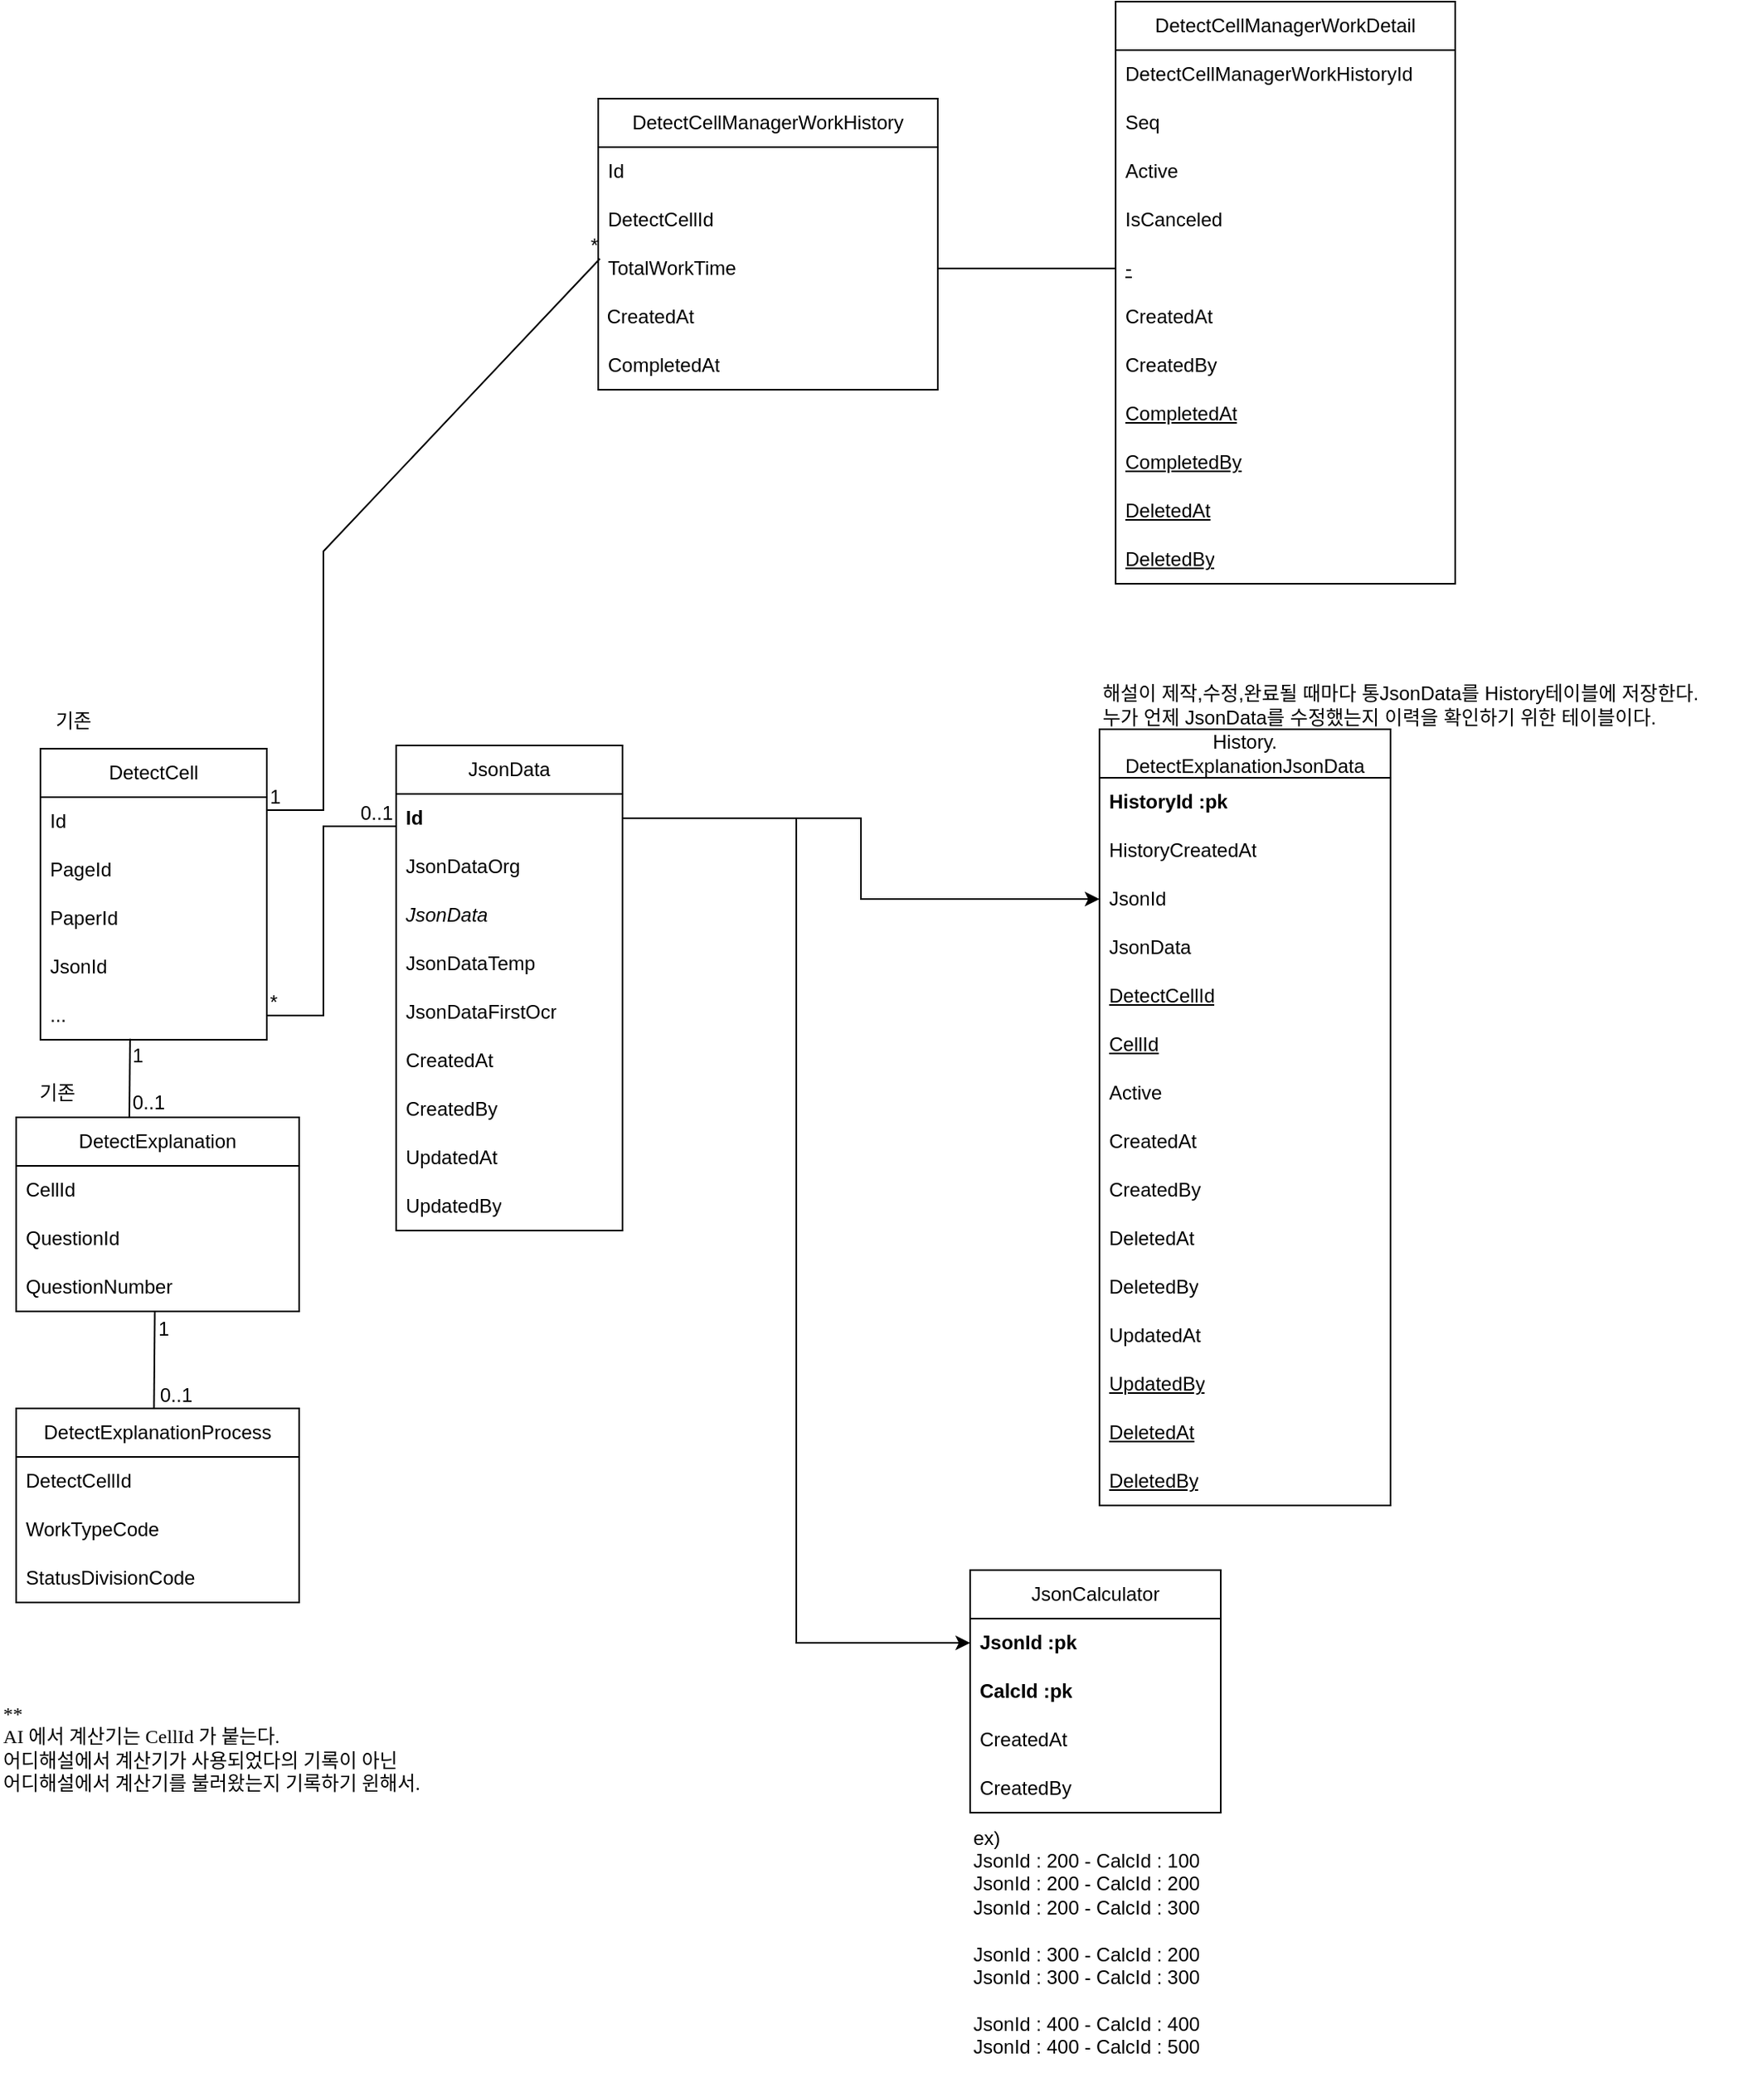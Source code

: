 <mxfile version="25.0.3">
  <diagram id="C5RBs43oDa-KdzZeNtuy" name="Page-1">
    <mxGraphModel dx="1247" dy="642" grid="1" gridSize="10" guides="1" tooltips="1" connect="1" arrows="1" fold="1" page="1" pageScale="1" pageWidth="827" pageHeight="1169" math="0" shadow="0">
      <root>
        <mxCell id="WIyWlLk6GJQsqaUBKTNV-0" />
        <mxCell id="WIyWlLk6GJQsqaUBKTNV-1" parent="WIyWlLk6GJQsqaUBKTNV-0" />
        <mxCell id="RVwB3K6hN_vWvZm14Bsj-29" value="JsonCalculator" style="swimlane;fontStyle=0;childLayout=stackLayout;horizontal=1;startSize=30;horizontalStack=0;resizeParent=1;resizeParentMax=0;resizeLast=0;collapsible=1;marginBottom=0;whiteSpace=wrap;html=1;" parent="WIyWlLk6GJQsqaUBKTNV-1" vertex="1">
          <mxGeometry x="720" y="1400" width="155" height="150" as="geometry" />
        </mxCell>
        <mxCell id="RVwB3K6hN_vWvZm14Bsj-33" value="&lt;b&gt;JsonId :pk&lt;/b&gt;" style="text;strokeColor=none;fillColor=none;align=left;verticalAlign=middle;spacingLeft=4;spacingRight=4;overflow=hidden;points=[[0,0.5],[1,0.5]];portConstraint=eastwest;rotatable=0;whiteSpace=wrap;html=1;" parent="RVwB3K6hN_vWvZm14Bsj-29" vertex="1">
          <mxGeometry y="30" width="155" height="30" as="geometry" />
        </mxCell>
        <mxCell id="RVwB3K6hN_vWvZm14Bsj-30" value="&lt;b&gt;CalcId :pk&lt;/b&gt;" style="text;strokeColor=none;fillColor=none;align=left;verticalAlign=middle;spacingLeft=4;spacingRight=4;overflow=hidden;points=[[0,0.5],[1,0.5]];portConstraint=eastwest;rotatable=0;whiteSpace=wrap;html=1;" parent="RVwB3K6hN_vWvZm14Bsj-29" vertex="1">
          <mxGeometry y="60" width="155" height="30" as="geometry" />
        </mxCell>
        <mxCell id="RVwB3K6hN_vWvZm14Bsj-118" value="CreatedAt" style="text;strokeColor=none;fillColor=none;align=left;verticalAlign=middle;spacingLeft=4;spacingRight=4;overflow=hidden;points=[[0,0.5],[1,0.5]];portConstraint=eastwest;rotatable=0;whiteSpace=wrap;html=1;" parent="RVwB3K6hN_vWvZm14Bsj-29" vertex="1">
          <mxGeometry y="90" width="155" height="30" as="geometry" />
        </mxCell>
        <mxCell id="RVwB3K6hN_vWvZm14Bsj-119" value="CreatedBy" style="text;strokeColor=none;fillColor=none;align=left;verticalAlign=middle;spacingLeft=4;spacingRight=4;overflow=hidden;points=[[0,0.5],[1,0.5]];portConstraint=eastwest;rotatable=0;whiteSpace=wrap;html=1;" parent="RVwB3K6hN_vWvZm14Bsj-29" vertex="1">
          <mxGeometry y="120" width="155" height="30" as="geometry" />
        </mxCell>
        <mxCell id="RVwB3K6hN_vWvZm14Bsj-75" value="JsonData" style="swimlane;fontStyle=0;childLayout=stackLayout;horizontal=1;startSize=30;horizontalStack=0;resizeParent=1;resizeParentMax=0;resizeLast=0;collapsible=1;marginBottom=0;whiteSpace=wrap;html=1;" parent="WIyWlLk6GJQsqaUBKTNV-1" vertex="1">
          <mxGeometry x="365" y="890" width="140" height="300" as="geometry" />
        </mxCell>
        <mxCell id="RVwB3K6hN_vWvZm14Bsj-76" value="&lt;b&gt;Id&lt;/b&gt;" style="text;strokeColor=none;fillColor=none;align=left;verticalAlign=middle;spacingLeft=4;spacingRight=4;overflow=hidden;points=[[0,0.5],[1,0.5]];portConstraint=eastwest;rotatable=0;whiteSpace=wrap;html=1;" parent="RVwB3K6hN_vWvZm14Bsj-75" vertex="1">
          <mxGeometry y="30" width="140" height="30" as="geometry" />
        </mxCell>
        <mxCell id="RVwB3K6hN_vWvZm14Bsj-77" value="JsonDataOrg" style="text;strokeColor=none;fillColor=none;align=left;verticalAlign=middle;spacingLeft=4;spacingRight=4;overflow=hidden;points=[[0,0.5],[1,0.5]];portConstraint=eastwest;rotatable=0;whiteSpace=wrap;html=1;" parent="RVwB3K6hN_vWvZm14Bsj-75" vertex="1">
          <mxGeometry y="60" width="140" height="30" as="geometry" />
        </mxCell>
        <mxCell id="RVwB3K6hN_vWvZm14Bsj-78" value="&lt;i style=&quot;&quot;&gt;JsonData&lt;/i&gt;" style="text;strokeColor=none;fillColor=none;align=left;verticalAlign=middle;spacingLeft=4;spacingRight=4;overflow=hidden;points=[[0,0.5],[1,0.5]];portConstraint=eastwest;rotatable=0;whiteSpace=wrap;html=1;" parent="RVwB3K6hN_vWvZm14Bsj-75" vertex="1">
          <mxGeometry y="90" width="140" height="30" as="geometry" />
        </mxCell>
        <mxCell id="RVwB3K6hN_vWvZm14Bsj-86" value="JsonDataTemp" style="text;strokeColor=none;fillColor=none;align=left;verticalAlign=middle;spacingLeft=4;spacingRight=4;overflow=hidden;points=[[0,0.5],[1,0.5]];portConstraint=eastwest;rotatable=0;whiteSpace=wrap;html=1;" parent="RVwB3K6hN_vWvZm14Bsj-75" vertex="1">
          <mxGeometry y="120" width="140" height="30" as="geometry" />
        </mxCell>
        <mxCell id="RVwB3K6hN_vWvZm14Bsj-87" value="JsonDataFirstOcr" style="text;strokeColor=none;fillColor=none;align=left;verticalAlign=middle;spacingLeft=4;spacingRight=4;overflow=hidden;points=[[0,0.5],[1,0.5]];portConstraint=eastwest;rotatable=0;whiteSpace=wrap;html=1;" parent="RVwB3K6hN_vWvZm14Bsj-75" vertex="1">
          <mxGeometry y="150" width="140" height="30" as="geometry" />
        </mxCell>
        <mxCell id="RVwB3K6hN_vWvZm14Bsj-106" value="CreatedAt" style="text;strokeColor=none;fillColor=none;align=left;verticalAlign=middle;spacingLeft=4;spacingRight=4;overflow=hidden;points=[[0,0.5],[1,0.5]];portConstraint=eastwest;rotatable=0;whiteSpace=wrap;html=1;" parent="RVwB3K6hN_vWvZm14Bsj-75" vertex="1">
          <mxGeometry y="180" width="140" height="30" as="geometry" />
        </mxCell>
        <mxCell id="RVwB3K6hN_vWvZm14Bsj-107" value="CreatedBy" style="text;strokeColor=none;fillColor=none;align=left;verticalAlign=middle;spacingLeft=4;spacingRight=4;overflow=hidden;points=[[0,0.5],[1,0.5]];portConstraint=eastwest;rotatable=0;whiteSpace=wrap;html=1;" parent="RVwB3K6hN_vWvZm14Bsj-75" vertex="1">
          <mxGeometry y="210" width="140" height="30" as="geometry" />
        </mxCell>
        <mxCell id="RVwB3K6hN_vWvZm14Bsj-108" value="UpdatedAt" style="text;strokeColor=none;fillColor=none;align=left;verticalAlign=middle;spacingLeft=4;spacingRight=4;overflow=hidden;points=[[0,0.5],[1,0.5]];portConstraint=eastwest;rotatable=0;whiteSpace=wrap;html=1;" parent="RVwB3K6hN_vWvZm14Bsj-75" vertex="1">
          <mxGeometry y="240" width="140" height="30" as="geometry" />
        </mxCell>
        <mxCell id="RVwB3K6hN_vWvZm14Bsj-109" value="UpdatedBy" style="text;strokeColor=none;fillColor=none;align=left;verticalAlign=middle;spacingLeft=4;spacingRight=4;overflow=hidden;points=[[0,0.5],[1,0.5]];portConstraint=eastwest;rotatable=0;whiteSpace=wrap;html=1;" parent="RVwB3K6hN_vWvZm14Bsj-75" vertex="1">
          <mxGeometry y="270" width="140" height="30" as="geometry" />
        </mxCell>
        <mxCell id="RVwB3K6hN_vWvZm14Bsj-80" value="DetectCell" style="swimlane;fontStyle=0;childLayout=stackLayout;horizontal=1;startSize=30;horizontalStack=0;resizeParent=1;resizeParentMax=0;resizeLast=0;collapsible=1;marginBottom=0;whiteSpace=wrap;html=1;" parent="WIyWlLk6GJQsqaUBKTNV-1" vertex="1">
          <mxGeometry x="145" y="892" width="140" height="180" as="geometry" />
        </mxCell>
        <mxCell id="RVwB3K6hN_vWvZm14Bsj-81" value="Id" style="text;strokeColor=none;fillColor=none;align=left;verticalAlign=middle;spacingLeft=4;spacingRight=4;overflow=hidden;points=[[0,0.5],[1,0.5]];portConstraint=eastwest;rotatable=0;whiteSpace=wrap;html=1;" parent="RVwB3K6hN_vWvZm14Bsj-80" vertex="1">
          <mxGeometry y="30" width="140" height="30" as="geometry" />
        </mxCell>
        <mxCell id="RVwB3K6hN_vWvZm14Bsj-82" value="PageId" style="text;strokeColor=none;fillColor=none;align=left;verticalAlign=middle;spacingLeft=4;spacingRight=4;overflow=hidden;points=[[0,0.5],[1,0.5]];portConstraint=eastwest;rotatable=0;whiteSpace=wrap;html=1;" parent="RVwB3K6hN_vWvZm14Bsj-80" vertex="1">
          <mxGeometry y="60" width="140" height="30" as="geometry" />
        </mxCell>
        <mxCell id="RVwB3K6hN_vWvZm14Bsj-83" value="PaperId" style="text;strokeColor=none;fillColor=none;align=left;verticalAlign=middle;spacingLeft=4;spacingRight=4;overflow=hidden;points=[[0,0.5],[1,0.5]];portConstraint=eastwest;rotatable=0;whiteSpace=wrap;html=1;" parent="RVwB3K6hN_vWvZm14Bsj-80" vertex="1">
          <mxGeometry y="90" width="140" height="30" as="geometry" />
        </mxCell>
        <mxCell id="RVwB3K6hN_vWvZm14Bsj-124" value="JsonId" style="text;strokeColor=none;fillColor=none;align=left;verticalAlign=middle;spacingLeft=4;spacingRight=4;overflow=hidden;points=[[0,0.5],[1,0.5]];portConstraint=eastwest;rotatable=0;whiteSpace=wrap;html=1;" vertex="1" parent="RVwB3K6hN_vWvZm14Bsj-80">
          <mxGeometry y="120" width="140" height="30" as="geometry" />
        </mxCell>
        <mxCell id="RVwB3K6hN_vWvZm14Bsj-84" value="..." style="text;strokeColor=none;fillColor=none;align=left;verticalAlign=middle;spacingLeft=4;spacingRight=4;overflow=hidden;points=[[0,0.5],[1,0.5]];portConstraint=eastwest;rotatable=0;whiteSpace=wrap;html=1;" parent="RVwB3K6hN_vWvZm14Bsj-80" vertex="1">
          <mxGeometry y="150" width="140" height="30" as="geometry" />
        </mxCell>
        <mxCell id="RVwB3K6hN_vWvZm14Bsj-93" value="History.&lt;div&gt;DetectExplanationJsonData&lt;/div&gt;" style="swimlane;fontStyle=0;childLayout=stackLayout;horizontal=1;startSize=30;horizontalStack=0;resizeParent=1;resizeParentMax=0;resizeLast=0;collapsible=1;marginBottom=0;whiteSpace=wrap;html=1;" parent="WIyWlLk6GJQsqaUBKTNV-1" vertex="1">
          <mxGeometry x="800" y="880" width="180" height="480" as="geometry" />
        </mxCell>
        <mxCell id="RVwB3K6hN_vWvZm14Bsj-94" value="&lt;b&gt;HistoryId :pk&lt;/b&gt;" style="text;strokeColor=none;fillColor=none;align=left;verticalAlign=middle;spacingLeft=4;spacingRight=4;overflow=hidden;points=[[0,0.5],[1,0.5]];portConstraint=eastwest;rotatable=0;whiteSpace=wrap;html=1;" parent="RVwB3K6hN_vWvZm14Bsj-93" vertex="1">
          <mxGeometry y="30" width="180" height="30" as="geometry" />
        </mxCell>
        <mxCell id="RVwB3K6hN_vWvZm14Bsj-95" value="HistoryCreatedAt" style="text;strokeColor=none;fillColor=none;align=left;verticalAlign=middle;spacingLeft=4;spacingRight=4;overflow=hidden;points=[[0,0.5],[1,0.5]];portConstraint=eastwest;rotatable=0;whiteSpace=wrap;html=1;" parent="RVwB3K6hN_vWvZm14Bsj-93" vertex="1">
          <mxGeometry y="60" width="180" height="30" as="geometry" />
        </mxCell>
        <mxCell id="RVwB3K6hN_vWvZm14Bsj-96" value="JsonId" style="text;strokeColor=none;fillColor=none;align=left;verticalAlign=middle;spacingLeft=4;spacingRight=4;overflow=hidden;points=[[0,0.5],[1,0.5]];portConstraint=eastwest;rotatable=0;whiteSpace=wrap;html=1;" parent="RVwB3K6hN_vWvZm14Bsj-93" vertex="1">
          <mxGeometry y="90" width="180" height="30" as="geometry" />
        </mxCell>
        <mxCell id="RVwB3K6hN_vWvZm14Bsj-98" value="JsonData" style="text;strokeColor=none;fillColor=none;align=left;verticalAlign=middle;spacingLeft=4;spacingRight=4;overflow=hidden;points=[[0,0.5],[1,0.5]];portConstraint=eastwest;rotatable=0;whiteSpace=wrap;html=1;" parent="RVwB3K6hN_vWvZm14Bsj-93" vertex="1">
          <mxGeometry y="120" width="180" height="30" as="geometry" />
        </mxCell>
        <mxCell id="RVwB3K6hN_vWvZm14Bsj-99" value="&lt;u&gt;DetectCellId&lt;/u&gt;" style="text;strokeColor=none;fillColor=none;align=left;verticalAlign=middle;spacingLeft=4;spacingRight=4;overflow=hidden;points=[[0,0.5],[1,0.5]];portConstraint=eastwest;rotatable=0;whiteSpace=wrap;html=1;" parent="RVwB3K6hN_vWvZm14Bsj-93" vertex="1">
          <mxGeometry y="150" width="180" height="30" as="geometry" />
        </mxCell>
        <mxCell id="RVwB3K6hN_vWvZm14Bsj-123" value="&lt;u&gt;CellId&lt;/u&gt;" style="text;strokeColor=none;fillColor=none;align=left;verticalAlign=middle;spacingLeft=4;spacingRight=4;overflow=hidden;points=[[0,0.5],[1,0.5]];portConstraint=eastwest;rotatable=0;whiteSpace=wrap;html=1;" parent="RVwB3K6hN_vWvZm14Bsj-93" vertex="1">
          <mxGeometry y="180" width="180" height="30" as="geometry" />
        </mxCell>
        <mxCell id="ZvhzIcXURMFc8R926jFE-2" value="Active" style="text;strokeColor=none;fillColor=none;align=left;verticalAlign=middle;spacingLeft=4;spacingRight=4;overflow=hidden;points=[[0,0.5],[1,0.5]];portConstraint=eastwest;rotatable=0;whiteSpace=wrap;html=1;" vertex="1" parent="RVwB3K6hN_vWvZm14Bsj-93">
          <mxGeometry y="210" width="180" height="30" as="geometry" />
        </mxCell>
        <mxCell id="RVwB3K6hN_vWvZm14Bsj-101" value="CreatedAt" style="text;strokeColor=none;fillColor=none;align=left;verticalAlign=middle;spacingLeft=4;spacingRight=4;overflow=hidden;points=[[0,0.5],[1,0.5]];portConstraint=eastwest;rotatable=0;whiteSpace=wrap;html=1;" parent="RVwB3K6hN_vWvZm14Bsj-93" vertex="1">
          <mxGeometry y="240" width="180" height="30" as="geometry" />
        </mxCell>
        <mxCell id="RVwB3K6hN_vWvZm14Bsj-102" value="CreatedBy" style="text;strokeColor=none;fillColor=none;align=left;verticalAlign=middle;spacingLeft=4;spacingRight=4;overflow=hidden;points=[[0,0.5],[1,0.5]];portConstraint=eastwest;rotatable=0;whiteSpace=wrap;html=1;" parent="RVwB3K6hN_vWvZm14Bsj-93" vertex="1">
          <mxGeometry y="270" width="180" height="30" as="geometry" />
        </mxCell>
        <mxCell id="RVwB3K6hN_vWvZm14Bsj-103" value="DeletedAt" style="text;strokeColor=none;fillColor=none;align=left;verticalAlign=middle;spacingLeft=4;spacingRight=4;overflow=hidden;points=[[0,0.5],[1,0.5]];portConstraint=eastwest;rotatable=0;whiteSpace=wrap;html=1;" parent="RVwB3K6hN_vWvZm14Bsj-93" vertex="1">
          <mxGeometry y="300" width="180" height="30" as="geometry" />
        </mxCell>
        <mxCell id="DWPxnlm3FlXKutqttewt-55" value="DeletedBy" style="text;strokeColor=none;fillColor=none;align=left;verticalAlign=middle;spacingLeft=4;spacingRight=4;overflow=hidden;points=[[0,0.5],[1,0.5]];portConstraint=eastwest;rotatable=0;whiteSpace=wrap;html=1;" vertex="1" parent="RVwB3K6hN_vWvZm14Bsj-93">
          <mxGeometry y="330" width="180" height="30" as="geometry" />
        </mxCell>
        <mxCell id="DWPxnlm3FlXKutqttewt-54" value="UpdatedAt" style="text;strokeColor=none;fillColor=none;align=left;verticalAlign=middle;spacingLeft=4;spacingRight=4;overflow=hidden;points=[[0,0.5],[1,0.5]];portConstraint=eastwest;rotatable=0;whiteSpace=wrap;html=1;" vertex="1" parent="RVwB3K6hN_vWvZm14Bsj-93">
          <mxGeometry y="360" width="180" height="30" as="geometry" />
        </mxCell>
        <mxCell id="RVwB3K6hN_vWvZm14Bsj-104" value="&lt;u&gt;UpdatedBy&lt;/u&gt;" style="text;strokeColor=none;fillColor=none;align=left;verticalAlign=middle;spacingLeft=4;spacingRight=4;overflow=hidden;points=[[0,0.5],[1,0.5]];portConstraint=eastwest;rotatable=0;whiteSpace=wrap;html=1;" parent="RVwB3K6hN_vWvZm14Bsj-93" vertex="1">
          <mxGeometry y="390" width="180" height="30" as="geometry" />
        </mxCell>
        <mxCell id="ZvhzIcXURMFc8R926jFE-0" value="&lt;u&gt;DeletedAt&lt;/u&gt;" style="text;strokeColor=none;fillColor=none;align=left;verticalAlign=middle;spacingLeft=4;spacingRight=4;overflow=hidden;points=[[0,0.5],[1,0.5]];portConstraint=eastwest;rotatable=0;whiteSpace=wrap;html=1;" vertex="1" parent="RVwB3K6hN_vWvZm14Bsj-93">
          <mxGeometry y="420" width="180" height="30" as="geometry" />
        </mxCell>
        <mxCell id="ZvhzIcXURMFc8R926jFE-1" value="&lt;u&gt;DeletedBy&lt;/u&gt;" style="text;strokeColor=none;fillColor=none;align=left;verticalAlign=middle;spacingLeft=4;spacingRight=4;overflow=hidden;points=[[0,0.5],[1,0.5]];portConstraint=eastwest;rotatable=0;whiteSpace=wrap;html=1;" vertex="1" parent="RVwB3K6hN_vWvZm14Bsj-93">
          <mxGeometry y="450" width="180" height="30" as="geometry" />
        </mxCell>
        <mxCell id="RVwB3K6hN_vWvZm14Bsj-113" value="기존" style="text;html=1;align=center;verticalAlign=middle;resizable=0;points=[];autosize=1;strokeColor=none;fillColor=none;" parent="WIyWlLk6GJQsqaUBKTNV-1" vertex="1">
          <mxGeometry x="140" y="860" width="50" height="30" as="geometry" />
        </mxCell>
        <mxCell id="RVwB3K6hN_vWvZm14Bsj-116" style="edgeStyle=orthogonalEdgeStyle;rounded=0;orthogonalLoop=1;jettySize=auto;html=1;exitX=1;exitY=0.5;exitDx=0;exitDy=0;entryX=0;entryY=0.5;entryDx=0;entryDy=0;" parent="WIyWlLk6GJQsqaUBKTNV-1" source="RVwB3K6hN_vWvZm14Bsj-76" target="RVwB3K6hN_vWvZm14Bsj-96" edge="1">
          <mxGeometry relative="1" as="geometry" />
        </mxCell>
        <mxCell id="RVwB3K6hN_vWvZm14Bsj-117" value="해설이 제작,수정,완료될 때마다 통JsonData를 History테이블에 저장한다.&lt;br&gt;누가 언제 JsonData를 수정했는지 이력을 확인하기 위한 테이블이다." style="text;html=1;align=left;verticalAlign=middle;resizable=0;points=[];autosize=1;strokeColor=none;fillColor=none;" parent="WIyWlLk6GJQsqaUBKTNV-1" vertex="1">
          <mxGeometry x="800" y="845" width="410" height="40" as="geometry" />
        </mxCell>
        <mxCell id="RVwB3K6hN_vWvZm14Bsj-120" style="edgeStyle=orthogonalEdgeStyle;rounded=0;orthogonalLoop=1;jettySize=auto;html=1;exitX=1;exitY=0.5;exitDx=0;exitDy=0;entryX=0;entryY=0.5;entryDx=0;entryDy=0;" parent="WIyWlLk6GJQsqaUBKTNV-1" source="RVwB3K6hN_vWvZm14Bsj-76" target="RVwB3K6hN_vWvZm14Bsj-33" edge="1">
          <mxGeometry relative="1" as="geometry" />
        </mxCell>
        <mxCell id="RVwB3K6hN_vWvZm14Bsj-121" value="&lt;div&gt;&lt;div&gt;ex)&lt;/div&gt;&lt;div&gt;JsonId : 200 - CalcId : 100&lt;/div&gt;&lt;div&gt;JsonId : 200 - CalcId : 200&lt;/div&gt;&lt;div&gt;JsonId : 200 - CalcId : 300&lt;/div&gt;&lt;div&gt;&amp;nbsp; &amp;nbsp; &amp;nbsp; &amp;nbsp; &amp;nbsp;&lt;/div&gt;&lt;div&gt;JsonId : 300 - CalcId : 200&lt;/div&gt;&lt;div&gt;JsonId : 300 - CalcId : 300&lt;/div&gt;&lt;div&gt;&amp;nbsp; &amp;nbsp; &amp;nbsp;&lt;/div&gt;&lt;div&gt;JsonId : 400 - CalcId : 400&lt;/div&gt;&lt;div&gt;JsonId : 400 - CalcId : 500&lt;/div&gt;&lt;/div&gt;" style="text;html=1;align=left;verticalAlign=middle;resizable=0;points=[];autosize=1;strokeColor=none;fillColor=none;" parent="WIyWlLk6GJQsqaUBKTNV-1" vertex="1">
          <mxGeometry x="720" y="1550" width="160" height="160" as="geometry" />
        </mxCell>
        <mxCell id="RVwB3K6hN_vWvZm14Bsj-122" value="&lt;font face=&quot;눈누&quot;&gt;**&lt;/font&gt;&lt;div&gt;&lt;font face=&quot;눈누&quot;&gt;AI 에서 계산기는&amp;nbsp;&lt;span style=&quot;background-color: transparent; color: light-dark(rgb(0, 0, 0), rgb(255, 255, 255));&quot;&gt;CellId 가 붙는다.&lt;/span&gt;&lt;/font&gt;&lt;div&gt;&lt;font face=&quot;눈누&quot;&gt;어디해설에서 계산기가 사용되었다의 기록이 아닌&lt;/font&gt;&lt;/div&gt;&lt;div&gt;&lt;font face=&quot;눈누&quot;&gt;어디해설에서 계산기를 불러왔는지 기록하기 윈해서.&lt;/font&gt;&lt;/div&gt;&lt;/div&gt;" style="text;html=1;align=left;verticalAlign=middle;resizable=0;points=[];autosize=1;strokeColor=none;fillColor=none;" parent="WIyWlLk6GJQsqaUBKTNV-1" vertex="1">
          <mxGeometry x="120" y="1470" width="310" height="80" as="geometry" />
        </mxCell>
        <mxCell id="DWPxnlm3FlXKutqttewt-0" value="DetectExplanationProcess" style="swimlane;fontStyle=0;childLayout=stackLayout;horizontal=1;startSize=30;horizontalStack=0;resizeParent=1;resizeParentMax=0;resizeLast=0;collapsible=1;marginBottom=0;whiteSpace=wrap;html=1;" vertex="1" parent="WIyWlLk6GJQsqaUBKTNV-1">
          <mxGeometry x="130" y="1300" width="175" height="120" as="geometry" />
        </mxCell>
        <mxCell id="DWPxnlm3FlXKutqttewt-1" value="DetectCellId" style="text;strokeColor=none;fillColor=none;align=left;verticalAlign=middle;spacingLeft=4;spacingRight=4;overflow=hidden;points=[[0,0.5],[1,0.5]];portConstraint=eastwest;rotatable=0;whiteSpace=wrap;html=1;" vertex="1" parent="DWPxnlm3FlXKutqttewt-0">
          <mxGeometry y="30" width="175" height="30" as="geometry" />
        </mxCell>
        <mxCell id="DWPxnlm3FlXKutqttewt-2" value="WorkTypeCode" style="text;strokeColor=none;fillColor=none;align=left;verticalAlign=middle;spacingLeft=4;spacingRight=4;overflow=hidden;points=[[0,0.5],[1,0.5]];portConstraint=eastwest;rotatable=0;whiteSpace=wrap;html=1;" vertex="1" parent="DWPxnlm3FlXKutqttewt-0">
          <mxGeometry y="60" width="175" height="30" as="geometry" />
        </mxCell>
        <mxCell id="DWPxnlm3FlXKutqttewt-3" value="StatusDivisionCode" style="text;strokeColor=none;fillColor=none;align=left;verticalAlign=middle;spacingLeft=4;spacingRight=4;overflow=hidden;points=[[0,0.5],[1,0.5]];portConstraint=eastwest;rotatable=0;whiteSpace=wrap;html=1;" vertex="1" parent="DWPxnlm3FlXKutqttewt-0">
          <mxGeometry y="90" width="175" height="30" as="geometry" />
        </mxCell>
        <mxCell id="DWPxnlm3FlXKutqttewt-5" value="DetectExplanation" style="swimlane;fontStyle=0;childLayout=stackLayout;horizontal=1;startSize=30;horizontalStack=0;resizeParent=1;resizeParentMax=0;resizeLast=0;collapsible=1;marginBottom=0;whiteSpace=wrap;html=1;" vertex="1" parent="WIyWlLk6GJQsqaUBKTNV-1">
          <mxGeometry x="130" y="1120" width="175" height="120" as="geometry" />
        </mxCell>
        <mxCell id="DWPxnlm3FlXKutqttewt-6" value="CellId" style="text;strokeColor=none;fillColor=none;align=left;verticalAlign=middle;spacingLeft=4;spacingRight=4;overflow=hidden;points=[[0,0.5],[1,0.5]];portConstraint=eastwest;rotatable=0;whiteSpace=wrap;html=1;" vertex="1" parent="DWPxnlm3FlXKutqttewt-5">
          <mxGeometry y="30" width="175" height="30" as="geometry" />
        </mxCell>
        <mxCell id="DWPxnlm3FlXKutqttewt-7" value="QuestionId" style="text;strokeColor=none;fillColor=none;align=left;verticalAlign=middle;spacingLeft=4;spacingRight=4;overflow=hidden;points=[[0,0.5],[1,0.5]];portConstraint=eastwest;rotatable=0;whiteSpace=wrap;html=1;" vertex="1" parent="DWPxnlm3FlXKutqttewt-5">
          <mxGeometry y="60" width="175" height="30" as="geometry" />
        </mxCell>
        <mxCell id="DWPxnlm3FlXKutqttewt-8" value="QuestionNumber" style="text;strokeColor=none;fillColor=none;align=left;verticalAlign=middle;spacingLeft=4;spacingRight=4;overflow=hidden;points=[[0,0.5],[1,0.5]];portConstraint=eastwest;rotatable=0;whiteSpace=wrap;html=1;" vertex="1" parent="DWPxnlm3FlXKutqttewt-5">
          <mxGeometry y="90" width="175" height="30" as="geometry" />
        </mxCell>
        <mxCell id="DWPxnlm3FlXKutqttewt-10" value="기존" style="text;html=1;align=center;verticalAlign=middle;resizable=0;points=[];autosize=1;strokeColor=none;fillColor=none;" vertex="1" parent="WIyWlLk6GJQsqaUBKTNV-1">
          <mxGeometry x="130" y="1090" width="50" height="30" as="geometry" />
        </mxCell>
        <mxCell id="DWPxnlm3FlXKutqttewt-12" value="" style="endArrow=none;html=1;rounded=0;exitX=0.396;exitY=0.98;exitDx=0;exitDy=0;exitPerimeter=0;" edge="1" parent="WIyWlLk6GJQsqaUBKTNV-1" source="RVwB3K6hN_vWvZm14Bsj-84">
          <mxGeometry relative="1" as="geometry">
            <mxPoint x="205" y="1042" as="sourcePoint" />
            <mxPoint x="200" y="1120" as="targetPoint" />
          </mxGeometry>
        </mxCell>
        <mxCell id="DWPxnlm3FlXKutqttewt-13" value="1" style="resizable=0;html=1;whiteSpace=wrap;align=left;verticalAlign=bottom;" connectable="0" vertex="1" parent="DWPxnlm3FlXKutqttewt-12">
          <mxGeometry x="-1" relative="1" as="geometry">
            <mxPoint y="19" as="offset" />
          </mxGeometry>
        </mxCell>
        <mxCell id="DWPxnlm3FlXKutqttewt-14" value="0..1" style="resizable=0;html=1;whiteSpace=wrap;align=right;verticalAlign=bottom;" connectable="0" vertex="1" parent="DWPxnlm3FlXKutqttewt-12">
          <mxGeometry x="1" relative="1" as="geometry">
            <mxPoint x="23" as="offset" />
          </mxGeometry>
        </mxCell>
        <mxCell id="DWPxnlm3FlXKutqttewt-15" value="" style="endArrow=none;html=1;rounded=0;entryX=0.001;entryY=0.667;entryDx=0;entryDy=0;entryPerimeter=0;exitX=1;exitY=0.5;exitDx=0;exitDy=0;" edge="1" parent="WIyWlLk6GJQsqaUBKTNV-1" source="RVwB3K6hN_vWvZm14Bsj-84" target="RVwB3K6hN_vWvZm14Bsj-76">
          <mxGeometry relative="1" as="geometry">
            <mxPoint x="285" y="940" as="sourcePoint" />
            <mxPoint x="360" y="940" as="targetPoint" />
            <Array as="points">
              <mxPoint x="320" y="1057" />
              <mxPoint x="320" y="940" />
            </Array>
          </mxGeometry>
        </mxCell>
        <mxCell id="DWPxnlm3FlXKutqttewt-16" value="*" style="resizable=0;html=1;whiteSpace=wrap;align=left;verticalAlign=bottom;" connectable="0" vertex="1" parent="DWPxnlm3FlXKutqttewt-15">
          <mxGeometry x="-1" relative="1" as="geometry" />
        </mxCell>
        <mxCell id="DWPxnlm3FlXKutqttewt-17" value="0..1" style="resizable=0;html=1;whiteSpace=wrap;align=right;verticalAlign=bottom;" connectable="0" vertex="1" parent="DWPxnlm3FlXKutqttewt-15">
          <mxGeometry x="1" relative="1" as="geometry" />
        </mxCell>
        <mxCell id="DWPxnlm3FlXKutqttewt-22" value="" style="endArrow=none;html=1;rounded=0;exitX=0.49;exitY=0.996;exitDx=0;exitDy=0;exitPerimeter=0;entryX=0.487;entryY=0.004;entryDx=0;entryDy=0;entryPerimeter=0;" edge="1" parent="WIyWlLk6GJQsqaUBKTNV-1" source="DWPxnlm3FlXKutqttewt-8" target="DWPxnlm3FlXKutqttewt-0">
          <mxGeometry relative="1" as="geometry">
            <mxPoint x="160" y="1269.76" as="sourcePoint" />
            <mxPoint x="260" y="1270" as="targetPoint" />
          </mxGeometry>
        </mxCell>
        <mxCell id="DWPxnlm3FlXKutqttewt-23" value="1" style="resizable=0;html=1;whiteSpace=wrap;align=left;verticalAlign=bottom;" connectable="0" vertex="1" parent="DWPxnlm3FlXKutqttewt-22">
          <mxGeometry x="-1" relative="1" as="geometry">
            <mxPoint y="20" as="offset" />
          </mxGeometry>
        </mxCell>
        <mxCell id="DWPxnlm3FlXKutqttewt-24" value="0..1" style="resizable=0;html=1;whiteSpace=wrap;align=right;verticalAlign=bottom;" connectable="0" vertex="1" parent="DWPxnlm3FlXKutqttewt-22">
          <mxGeometry x="1" relative="1" as="geometry">
            <mxPoint x="25" as="offset" />
          </mxGeometry>
        </mxCell>
        <mxCell id="DWPxnlm3FlXKutqttewt-25" value="DetectCellManagerWorkHistory" style="swimlane;fontStyle=0;childLayout=stackLayout;horizontal=1;startSize=30;horizontalStack=0;resizeParent=1;resizeParentMax=0;resizeLast=0;collapsible=1;marginBottom=0;whiteSpace=wrap;html=1;" vertex="1" parent="WIyWlLk6GJQsqaUBKTNV-1">
          <mxGeometry x="490" y="490" width="210" height="180" as="geometry" />
        </mxCell>
        <mxCell id="DWPxnlm3FlXKutqttewt-26" value="Id" style="text;strokeColor=none;fillColor=none;align=left;verticalAlign=middle;spacingLeft=4;spacingRight=4;overflow=hidden;points=[[0,0.5],[1,0.5]];portConstraint=eastwest;rotatable=0;whiteSpace=wrap;html=1;" vertex="1" parent="DWPxnlm3FlXKutqttewt-25">
          <mxGeometry y="30" width="210" height="30" as="geometry" />
        </mxCell>
        <mxCell id="DWPxnlm3FlXKutqttewt-27" value="DetectCellId" style="text;strokeColor=none;fillColor=none;align=left;verticalAlign=middle;spacingLeft=4;spacingRight=4;overflow=hidden;points=[[0,0.5],[1,0.5]];portConstraint=eastwest;rotatable=0;whiteSpace=wrap;html=1;" vertex="1" parent="DWPxnlm3FlXKutqttewt-25">
          <mxGeometry y="60" width="210" height="30" as="geometry" />
        </mxCell>
        <mxCell id="DWPxnlm3FlXKutqttewt-28" value="TotalWorkTime" style="text;strokeColor=none;fillColor=none;align=left;verticalAlign=middle;spacingLeft=4;spacingRight=4;overflow=hidden;points=[[0,0.5],[1,0.5]];portConstraint=eastwest;rotatable=0;whiteSpace=wrap;html=1;" vertex="1" parent="DWPxnlm3FlXKutqttewt-25">
          <mxGeometry y="90" width="210" height="30" as="geometry" />
        </mxCell>
        <mxCell id="RVwB3K6hN_vWvZm14Bsj-111" value="&lt;span style=&quot;text-wrap-mode: wrap;&quot;&gt;&amp;nbsp;CreatedAt&lt;/span&gt;" style="text;html=1;align=left;verticalAlign=middle;resizable=0;points=[];autosize=1;strokeColor=none;fillColor=none;" parent="DWPxnlm3FlXKutqttewt-25" vertex="1">
          <mxGeometry y="120" width="210" height="30" as="geometry" />
        </mxCell>
        <mxCell id="DWPxnlm3FlXKutqttewt-29" value="CompletedAt" style="text;strokeColor=none;fillColor=none;align=left;verticalAlign=middle;spacingLeft=4;spacingRight=4;overflow=hidden;points=[[0,0.5],[1,0.5]];portConstraint=eastwest;rotatable=0;whiteSpace=wrap;html=1;" vertex="1" parent="DWPxnlm3FlXKutqttewt-25">
          <mxGeometry y="150" width="210" height="30" as="geometry" />
        </mxCell>
        <mxCell id="DWPxnlm3FlXKutqttewt-31" value="" style="endArrow=none;html=1;rounded=0;entryX=0.005;entryY=0.3;entryDx=0;entryDy=0;entryPerimeter=0;" edge="1" parent="WIyWlLk6GJQsqaUBKTNV-1" target="DWPxnlm3FlXKutqttewt-28">
          <mxGeometry relative="1" as="geometry">
            <mxPoint x="285" y="930" as="sourcePoint" />
            <mxPoint x="490" y="769.71" as="targetPoint" />
            <Array as="points">
              <mxPoint x="320" y="930" />
              <mxPoint x="320" y="770" />
            </Array>
          </mxGeometry>
        </mxCell>
        <mxCell id="DWPxnlm3FlXKutqttewt-32" value="1" style="resizable=0;html=1;whiteSpace=wrap;align=left;verticalAlign=bottom;" connectable="0" vertex="1" parent="DWPxnlm3FlXKutqttewt-31">
          <mxGeometry x="-1" relative="1" as="geometry" />
        </mxCell>
        <mxCell id="DWPxnlm3FlXKutqttewt-33" value="*" style="resizable=0;html=1;whiteSpace=wrap;align=right;verticalAlign=bottom;" connectable="0" vertex="1" parent="DWPxnlm3FlXKutqttewt-31">
          <mxGeometry x="1" relative="1" as="geometry" />
        </mxCell>
        <mxCell id="DWPxnlm3FlXKutqttewt-35" value="DetectCellManagerWorkDetail" style="swimlane;fontStyle=0;childLayout=stackLayout;horizontal=1;startSize=30;horizontalStack=0;resizeParent=1;resizeParentMax=0;resizeLast=0;collapsible=1;marginBottom=0;whiteSpace=wrap;html=1;" vertex="1" parent="WIyWlLk6GJQsqaUBKTNV-1">
          <mxGeometry x="810" y="430" width="210" height="360" as="geometry" />
        </mxCell>
        <mxCell id="DWPxnlm3FlXKutqttewt-36" value="&lt;span style=&quot;text-align: center;&quot;&gt;DetectCellManagerWorkHistoryId&lt;/span&gt;" style="text;strokeColor=none;fillColor=none;align=left;verticalAlign=middle;spacingLeft=4;spacingRight=4;overflow=hidden;points=[[0,0.5],[1,0.5]];portConstraint=eastwest;rotatable=0;whiteSpace=wrap;html=1;" vertex="1" parent="DWPxnlm3FlXKutqttewt-35">
          <mxGeometry y="30" width="210" height="30" as="geometry" />
        </mxCell>
        <mxCell id="DWPxnlm3FlXKutqttewt-37" value="Seq" style="text;strokeColor=none;fillColor=none;align=left;verticalAlign=middle;spacingLeft=4;spacingRight=4;overflow=hidden;points=[[0,0.5],[1,0.5]];portConstraint=eastwest;rotatable=0;whiteSpace=wrap;html=1;" vertex="1" parent="DWPxnlm3FlXKutqttewt-35">
          <mxGeometry y="60" width="210" height="30" as="geometry" />
        </mxCell>
        <mxCell id="DWPxnlm3FlXKutqttewt-38" value="Active" style="text;strokeColor=none;fillColor=none;align=left;verticalAlign=middle;spacingLeft=4;spacingRight=4;overflow=hidden;points=[[0,0.5],[1,0.5]];portConstraint=eastwest;rotatable=0;whiteSpace=wrap;html=1;" vertex="1" parent="DWPxnlm3FlXKutqttewt-35">
          <mxGeometry y="90" width="210" height="30" as="geometry" />
        </mxCell>
        <mxCell id="g9jMolsoaKndLsST2Tii-0" value="IsCanceled" style="text;strokeColor=none;fillColor=none;align=left;verticalAlign=middle;spacingLeft=4;spacingRight=4;overflow=hidden;points=[[0,0.5],[1,0.5]];portConstraint=eastwest;rotatable=0;whiteSpace=wrap;html=1;" vertex="1" parent="DWPxnlm3FlXKutqttewt-35">
          <mxGeometry y="120" width="210" height="30" as="geometry" />
        </mxCell>
        <mxCell id="g9jMolsoaKndLsST2Tii-5" value="&lt;u&gt;-&lt;/u&gt;" style="text;strokeColor=none;fillColor=none;align=left;verticalAlign=middle;spacingLeft=4;spacingRight=4;overflow=hidden;points=[[0,0.5],[1,0.5]];portConstraint=eastwest;rotatable=0;whiteSpace=wrap;html=1;" vertex="1" parent="DWPxnlm3FlXKutqttewt-35">
          <mxGeometry y="150" width="210" height="30" as="geometry" />
        </mxCell>
        <mxCell id="DWPxnlm3FlXKutqttewt-39" value="CreatedAt" style="text;strokeColor=none;fillColor=none;align=left;verticalAlign=middle;spacingLeft=4;spacingRight=4;overflow=hidden;points=[[0,0.5],[1,0.5]];portConstraint=eastwest;rotatable=0;whiteSpace=wrap;html=1;" vertex="1" parent="DWPxnlm3FlXKutqttewt-35">
          <mxGeometry y="180" width="210" height="30" as="geometry" />
        </mxCell>
        <mxCell id="DWPxnlm3FlXKutqttewt-51" value="CreatedBy" style="text;strokeColor=none;fillColor=none;align=left;verticalAlign=middle;spacingLeft=4;spacingRight=4;overflow=hidden;points=[[0,0.5],[1,0.5]];portConstraint=eastwest;rotatable=0;whiteSpace=wrap;html=1;" vertex="1" parent="DWPxnlm3FlXKutqttewt-35">
          <mxGeometry y="210" width="210" height="30" as="geometry" />
        </mxCell>
        <mxCell id="g9jMolsoaKndLsST2Tii-1" value="&lt;u&gt;CompletedAt&lt;/u&gt;" style="text;strokeColor=none;fillColor=none;align=left;verticalAlign=middle;spacingLeft=4;spacingRight=4;overflow=hidden;points=[[0,0.5],[1,0.5]];portConstraint=eastwest;rotatable=0;whiteSpace=wrap;html=1;" vertex="1" parent="DWPxnlm3FlXKutqttewt-35">
          <mxGeometry y="240" width="210" height="30" as="geometry" />
        </mxCell>
        <mxCell id="g9jMolsoaKndLsST2Tii-2" value="&lt;u&gt;CompletedBy&lt;/u&gt;" style="text;strokeColor=none;fillColor=none;align=left;verticalAlign=middle;spacingLeft=4;spacingRight=4;overflow=hidden;points=[[0,0.5],[1,0.5]];portConstraint=eastwest;rotatable=0;whiteSpace=wrap;html=1;" vertex="1" parent="DWPxnlm3FlXKutqttewt-35">
          <mxGeometry y="270" width="210" height="30" as="geometry" />
        </mxCell>
        <mxCell id="g9jMolsoaKndLsST2Tii-3" value="&lt;u&gt;DeletedAt&lt;/u&gt;" style="text;strokeColor=none;fillColor=none;align=left;verticalAlign=middle;spacingLeft=4;spacingRight=4;overflow=hidden;points=[[0,0.5],[1,0.5]];portConstraint=eastwest;rotatable=0;whiteSpace=wrap;html=1;" vertex="1" parent="DWPxnlm3FlXKutqttewt-35">
          <mxGeometry y="300" width="210" height="30" as="geometry" />
        </mxCell>
        <mxCell id="g9jMolsoaKndLsST2Tii-4" value="&lt;u&gt;DeletedBy&lt;/u&gt;" style="text;strokeColor=none;fillColor=none;align=left;verticalAlign=middle;spacingLeft=4;spacingRight=4;overflow=hidden;points=[[0,0.5],[1,0.5]];portConstraint=eastwest;rotatable=0;whiteSpace=wrap;html=1;" vertex="1" parent="DWPxnlm3FlXKutqttewt-35">
          <mxGeometry y="330" width="210" height="30" as="geometry" />
        </mxCell>
        <mxCell id="g9jMolsoaKndLsST2Tii-11" value="" style="endArrow=none;html=1;rounded=0;entryX=0;entryY=0.5;entryDx=0;entryDy=0;exitX=1;exitY=0.5;exitDx=0;exitDy=0;" edge="1" parent="WIyWlLk6GJQsqaUBKTNV-1" source="DWPxnlm3FlXKutqttewt-28" target="g9jMolsoaKndLsST2Tii-5">
          <mxGeometry width="50" height="50" relative="1" as="geometry">
            <mxPoint x="700" y="585" as="sourcePoint" />
            <mxPoint x="750" y="535" as="targetPoint" />
          </mxGeometry>
        </mxCell>
      </root>
    </mxGraphModel>
  </diagram>
</mxfile>
